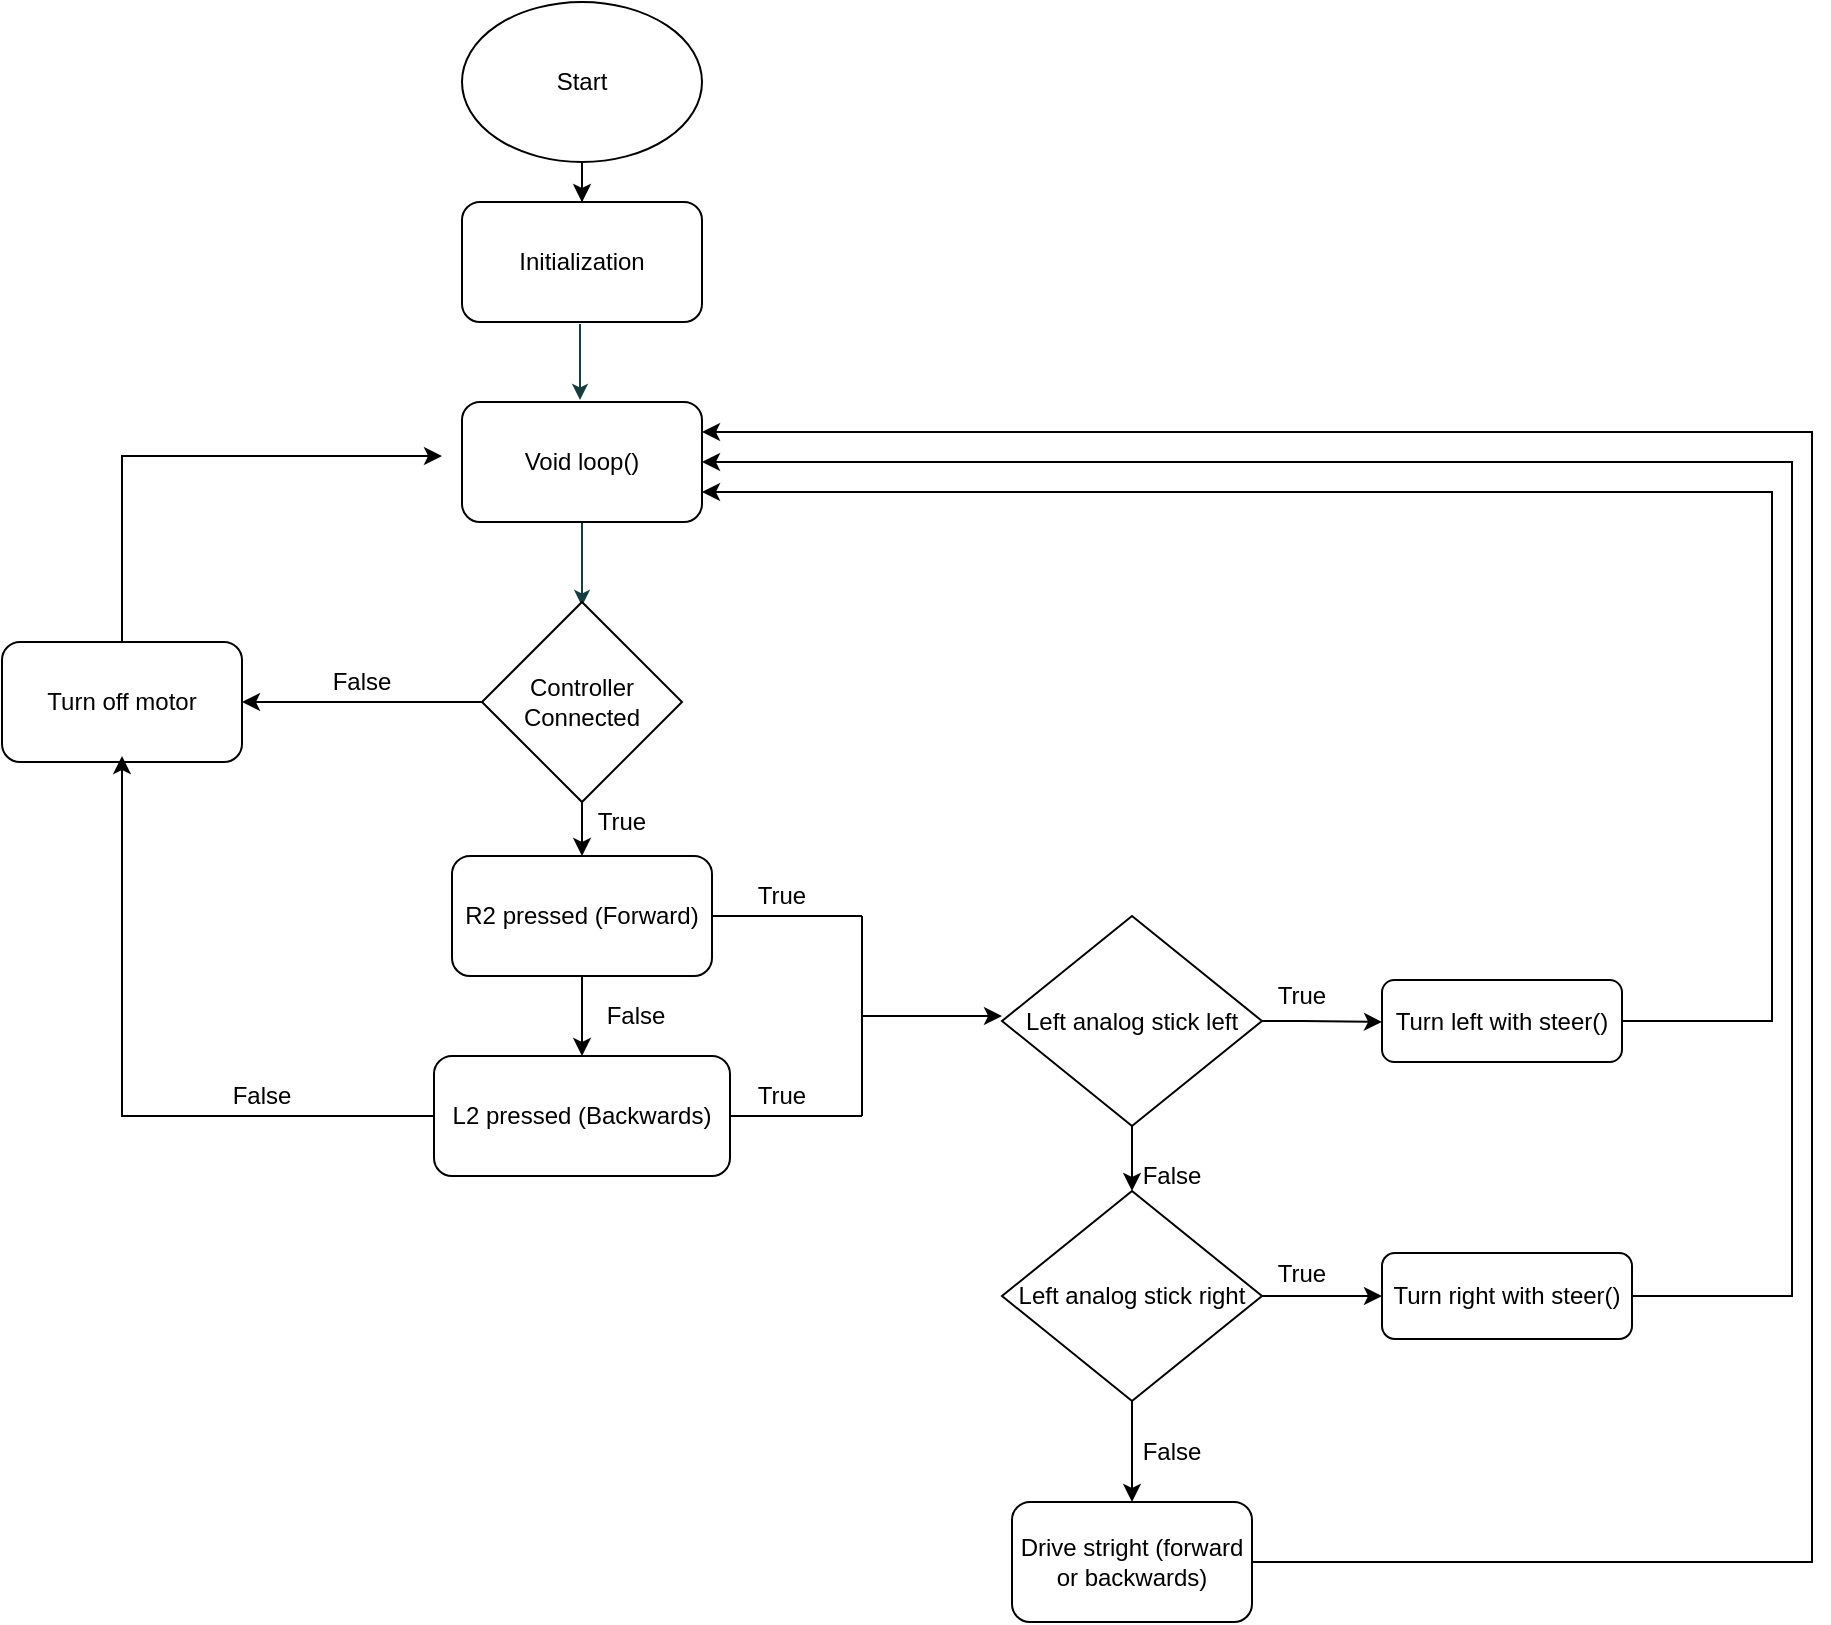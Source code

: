 <mxfile version="10.8.4" type="device"><diagram name="Page-1" id="0"><mxGraphModel dx="2244" dy="805" grid="1" gridSize="10" guides="1" tooltips="1" connect="1" arrows="1" fold="1" page="1" pageScale="1" pageWidth="850" pageHeight="1100" math="0" shadow="0"><root><mxCell id="0"/><mxCell id="1" parent="0"/><mxCell id="9" parent="1" vertex="1"><mxGeometry x="299" y="493" as="geometry"/></mxCell><mxCell id="16" parent="1" vertex="1"><mxGeometry x="192" y="260" as="geometry"/></mxCell><mxCell id="19" style="vsdxID=65;edgeStyle=none;startArrow=none;endArrow=classic;startSize=3;endSize=5;strokeColor=#163e41;spacingTop=0;spacingBottom=0;spacingLeft=0;spacingRight=0;verticalAlign=middle;html=1;labelBackgroundColor=#ffffff;rounded=0;exitX=0.5;exitY=1;exitDx=0;exitDy=0;exitPerimeter=0;" parent="1" edge="1"><mxGeometry relative="1" as="geometry"><mxPoint x="7" as="offset"/><Array as="points"/><mxPoint x="235" y="490" as="sourcePoint"/><mxPoint x="235" y="532" as="targetPoint"/></mxGeometry></mxCell><mxCell id="20" style="vsdxID=60;edgeStyle=none;startArrow=none;endArrow=classic;startSize=3;endSize=5;strokeColor=#163e41;spacingTop=0;spacingBottom=0;spacingLeft=0;spacingRight=0;verticalAlign=middle;html=1;labelBackgroundColor=#ffffff;rounded=0;exitX=0.5;exitY=1;exitDx=0;exitDy=0;exitPerimeter=0;" parent="1" edge="1"><mxGeometry relative="1" as="geometry"><mxPoint x="7" as="offset"/><Array as="points"/><mxPoint x="234" y="391" as="sourcePoint"/><mxPoint x="234" y="429" as="targetPoint"/></mxGeometry></mxCell><mxCell id="HkzMH1L0Gz9Sz7K1I_zF-27" style="vsdxID=60;edgeStyle=none;startArrow=none;endArrow=classic;startSize=3;endSize=5;strokeColor=#163e41;spacingTop=0;spacingBottom=0;spacingLeft=0;spacingRight=0;verticalAlign=middle;html=1;labelBackgroundColor=#ffffff;rounded=0;exitX=0.5;exitY=1;exitDx=0;exitDy=0;exitPerimeter=0;" edge="1" parent="1"><mxGeometry relative="1" as="geometry"><mxPoint x="7" as="offset"/><Array as="points"/><mxPoint x="235" y="291" as="sourcePoint"/><mxPoint x="235" y="330" as="targetPoint"/></mxGeometry></mxCell><mxCell id="HkzMH1L0Gz9Sz7K1I_zF-40" value="" style="edgeStyle=orthogonalEdgeStyle;rounded=0;orthogonalLoop=1;jettySize=auto;html=1;" edge="1" parent="1" source="HkzMH1L0Gz9Sz7K1I_zF-30" target="HkzMH1L0Gz9Sz7K1I_zF-31"><mxGeometry relative="1" as="geometry"/></mxCell><mxCell id="HkzMH1L0Gz9Sz7K1I_zF-30" value="&lt;div&gt;Start&lt;/div&gt;" style="ellipse;whiteSpace=wrap;html=1;" vertex="1" parent="1"><mxGeometry x="175" y="230" width="120" height="80" as="geometry"/></mxCell><mxCell id="HkzMH1L0Gz9Sz7K1I_zF-31" value="&lt;div&gt;Initialization&lt;/div&gt;" style="rounded=1;whiteSpace=wrap;html=1;" vertex="1" parent="1"><mxGeometry x="175" y="330" width="120" height="60" as="geometry"/></mxCell><mxCell id="HkzMH1L0Gz9Sz7K1I_zF-32" value="Void loop()" style="rounded=1;whiteSpace=wrap;html=1;" vertex="1" parent="1"><mxGeometry x="175" y="430" width="120" height="60" as="geometry"/></mxCell><mxCell id="HkzMH1L0Gz9Sz7K1I_zF-42" style="edgeStyle=orthogonalEdgeStyle;rounded=0;orthogonalLoop=1;jettySize=auto;html=1;entryX=0.5;entryY=0;entryDx=0;entryDy=0;" edge="1" parent="1" source="HkzMH1L0Gz9Sz7K1I_zF-33" target="HkzMH1L0Gz9Sz7K1I_zF-41"><mxGeometry relative="1" as="geometry"/></mxCell><mxCell id="HkzMH1L0Gz9Sz7K1I_zF-64" style="edgeStyle=orthogonalEdgeStyle;rounded=0;orthogonalLoop=1;jettySize=auto;html=1;entryX=1;entryY=0.5;entryDx=0;entryDy=0;entryPerimeter=0;" edge="1" parent="1" source="HkzMH1L0Gz9Sz7K1I_zF-33" target="HkzMH1L0Gz9Sz7K1I_zF-37"><mxGeometry relative="1" as="geometry"><mxPoint x="75" y="580" as="targetPoint"/></mxGeometry></mxCell><mxCell id="HkzMH1L0Gz9Sz7K1I_zF-33" value="Controller Connected" style="rhombus;whiteSpace=wrap;html=1;" vertex="1" parent="1"><mxGeometry x="185" y="530" width="100" height="100" as="geometry"/></mxCell><mxCell id="HkzMH1L0Gz9Sz7K1I_zF-36" value="&lt;div&gt;True&lt;/div&gt;" style="text;html=1;strokeColor=none;fillColor=none;align=center;verticalAlign=middle;whiteSpace=wrap;rounded=0;" vertex="1" parent="1"><mxGeometry x="235" y="630" width="40" height="20" as="geometry"/></mxCell><mxCell id="HkzMH1L0Gz9Sz7K1I_zF-57" style="edgeStyle=orthogonalEdgeStyle;rounded=0;orthogonalLoop=1;jettySize=auto;html=1;" edge="1" parent="1" source="HkzMH1L0Gz9Sz7K1I_zF-37"><mxGeometry relative="1" as="geometry"><mxPoint x="165" y="457" as="targetPoint"/><Array as="points"><mxPoint x="5" y="457"/><mxPoint x="165" y="457"/></Array></mxGeometry></mxCell><mxCell id="HkzMH1L0Gz9Sz7K1I_zF-37" value="Turn off motor" style="rounded=1;whiteSpace=wrap;html=1;" vertex="1" parent="1"><mxGeometry x="-55" y="550" width="120" height="60" as="geometry"/></mxCell><mxCell id="HkzMH1L0Gz9Sz7K1I_zF-48" style="edgeStyle=orthogonalEdgeStyle;rounded=0;orthogonalLoop=1;jettySize=auto;html=1;" edge="1" parent="1" source="HkzMH1L0Gz9Sz7K1I_zF-41"><mxGeometry relative="1" as="geometry"><mxPoint x="235" y="757" as="targetPoint"/><Array as="points"><mxPoint x="235" y="757"/><mxPoint x="235" y="757"/></Array></mxGeometry></mxCell><mxCell id="HkzMH1L0Gz9Sz7K1I_zF-41" value="R2 pressed (Forward)" style="rounded=1;whiteSpace=wrap;html=1;" vertex="1" parent="1"><mxGeometry x="170" y="657" width="130" height="60" as="geometry"/></mxCell><mxCell id="HkzMH1L0Gz9Sz7K1I_zF-56" style="edgeStyle=orthogonalEdgeStyle;rounded=0;orthogonalLoop=1;jettySize=auto;html=1;entryX=0.5;entryY=0.95;entryDx=0;entryDy=0;entryPerimeter=0;" edge="1" parent="1" source="HkzMH1L0Gz9Sz7K1I_zF-43" target="HkzMH1L0Gz9Sz7K1I_zF-37"><mxGeometry relative="1" as="geometry"><mxPoint x="5" y="617" as="targetPoint"/><Array as="points"><mxPoint x="5" y="787"/></Array></mxGeometry></mxCell><mxCell id="HkzMH1L0Gz9Sz7K1I_zF-43" value="&lt;div&gt;L2 pressed (Backwards)&lt;/div&gt;" style="rounded=1;whiteSpace=wrap;html=1;" vertex="1" parent="1"><mxGeometry x="161" y="757" width="148" height="60" as="geometry"/></mxCell><mxCell id="HkzMH1L0Gz9Sz7K1I_zF-53" value="&lt;div&gt;False&lt;/div&gt;" style="text;html=1;strokeColor=none;fillColor=none;align=center;verticalAlign=middle;whiteSpace=wrap;rounded=0;" vertex="1" parent="1"><mxGeometry x="105" y="560" width="40" height="20" as="geometry"/></mxCell><mxCell id="HkzMH1L0Gz9Sz7K1I_zF-54" value="&lt;div&gt;False&lt;/div&gt;" style="text;html=1;strokeColor=none;fillColor=none;align=center;verticalAlign=middle;whiteSpace=wrap;rounded=0;" vertex="1" parent="1"><mxGeometry x="242" y="727" width="40" height="20" as="geometry"/></mxCell><mxCell id="HkzMH1L0Gz9Sz7K1I_zF-60" value="&lt;div&gt;False&lt;/div&gt;" style="text;html=1;strokeColor=none;fillColor=none;align=center;verticalAlign=middle;whiteSpace=wrap;rounded=0;" vertex="1" parent="1"><mxGeometry x="55" y="767" width="40" height="20" as="geometry"/></mxCell><mxCell id="HkzMH1L0Gz9Sz7K1I_zF-65" value="&lt;div&gt;True&lt;/div&gt;" style="text;html=1;strokeColor=none;fillColor=none;align=center;verticalAlign=middle;whiteSpace=wrap;rounded=0;" vertex="1" parent="1"><mxGeometry x="315" y="667" width="40" height="20" as="geometry"/></mxCell><mxCell id="HkzMH1L0Gz9Sz7K1I_zF-66" value="&lt;div&gt;True&lt;/div&gt;" style="text;html=1;strokeColor=none;fillColor=none;align=center;verticalAlign=middle;whiteSpace=wrap;rounded=0;" vertex="1" parent="1"><mxGeometry x="315" y="767" width="40" height="20" as="geometry"/></mxCell><mxCell id="HkzMH1L0Gz9Sz7K1I_zF-69" value="" style="endArrow=none;html=1;exitX=1;exitY=0.5;exitDx=0;exitDy=0;" edge="1" parent="1" source="HkzMH1L0Gz9Sz7K1I_zF-41"><mxGeometry width="50" height="50" relative="1" as="geometry"><mxPoint x="-45" y="897" as="sourcePoint"/><mxPoint x="375" y="687" as="targetPoint"/><Array as="points"><mxPoint x="335" y="687"/></Array></mxGeometry></mxCell><mxCell id="HkzMH1L0Gz9Sz7K1I_zF-70" value="" style="endArrow=none;html=1;exitX=1;exitY=0.5;exitDx=0;exitDy=0;" edge="1" parent="1" source="HkzMH1L0Gz9Sz7K1I_zF-43"><mxGeometry width="50" height="50" relative="1" as="geometry"><mxPoint x="310" y="697" as="sourcePoint"/><mxPoint x="375" y="787" as="targetPoint"/><Array as="points"><mxPoint x="335" y="787"/></Array></mxGeometry></mxCell><mxCell id="HkzMH1L0Gz9Sz7K1I_zF-71" value="" style="endArrow=none;html=1;" edge="1" parent="1"><mxGeometry width="50" height="50" relative="1" as="geometry"><mxPoint x="375" y="687" as="sourcePoint"/><mxPoint x="375" y="787" as="targetPoint"/><Array as="points"><mxPoint x="375" y="737"/></Array></mxGeometry></mxCell><mxCell id="HkzMH1L0Gz9Sz7K1I_zF-72" value="" style="endArrow=classic;html=1;" edge="1" parent="1"><mxGeometry width="50" height="50" relative="1" as="geometry"><mxPoint x="375" y="737" as="sourcePoint"/><mxPoint x="445" y="737" as="targetPoint"/></mxGeometry></mxCell><mxCell id="HkzMH1L0Gz9Sz7K1I_zF-74" style="edgeStyle=orthogonalEdgeStyle;rounded=0;orthogonalLoop=1;jettySize=auto;html=1;entryX=0.5;entryY=0;entryDx=0;entryDy=0;" edge="1" parent="1" source="HkzMH1L0Gz9Sz7K1I_zF-73" target="HkzMH1L0Gz9Sz7K1I_zF-75"><mxGeometry relative="1" as="geometry"><mxPoint x="510" y="857" as="targetPoint"/></mxGeometry></mxCell><mxCell id="HkzMH1L0Gz9Sz7K1I_zF-78" style="edgeStyle=orthogonalEdgeStyle;rounded=0;orthogonalLoop=1;jettySize=auto;html=1;" edge="1" parent="1" source="HkzMH1L0Gz9Sz7K1I_zF-73"><mxGeometry relative="1" as="geometry"><mxPoint x="635" y="740" as="targetPoint"/><Array as="points"><mxPoint x="595" y="740"/><mxPoint x="595" y="740"/></Array></mxGeometry></mxCell><mxCell id="HkzMH1L0Gz9Sz7K1I_zF-73" value="Left analog stick left" style="rhombus;whiteSpace=wrap;html=1;" vertex="1" parent="1"><mxGeometry x="445" y="687" width="130" height="105" as="geometry"/></mxCell><mxCell id="HkzMH1L0Gz9Sz7K1I_zF-81" style="edgeStyle=orthogonalEdgeStyle;rounded=0;orthogonalLoop=1;jettySize=auto;html=1;entryX=0;entryY=0.5;entryDx=0;entryDy=0;" edge="1" parent="1" source="HkzMH1L0Gz9Sz7K1I_zF-75" target="HkzMH1L0Gz9Sz7K1I_zF-88"><mxGeometry relative="1" as="geometry"><mxPoint x="635" y="900" as="targetPoint"/><Array as="points"/></mxGeometry></mxCell><mxCell id="HkzMH1L0Gz9Sz7K1I_zF-84" style="edgeStyle=orthogonalEdgeStyle;rounded=0;orthogonalLoop=1;jettySize=auto;html=1;entryX=0.5;entryY=0;entryDx=0;entryDy=0;" edge="1" parent="1" source="HkzMH1L0Gz9Sz7K1I_zF-75" target="HkzMH1L0Gz9Sz7K1I_zF-89"><mxGeometry relative="1" as="geometry"><mxPoint x="510" y="970" as="targetPoint"/></mxGeometry></mxCell><mxCell id="HkzMH1L0Gz9Sz7K1I_zF-75" value="Left analog stick right" style="rhombus;whiteSpace=wrap;html=1;" vertex="1" parent="1"><mxGeometry x="445" y="824.5" width="130" height="105" as="geometry"/></mxCell><mxCell id="HkzMH1L0Gz9Sz7K1I_zF-76" value="&lt;div&gt;False&lt;/div&gt;" style="text;html=1;strokeColor=none;fillColor=none;align=center;verticalAlign=middle;whiteSpace=wrap;rounded=0;" vertex="1" parent="1"><mxGeometry x="510" y="807" width="40" height="20" as="geometry"/></mxCell><mxCell id="HkzMH1L0Gz9Sz7K1I_zF-79" value="&lt;div&gt;True&lt;/div&gt;" style="text;html=1;strokeColor=none;fillColor=none;align=center;verticalAlign=middle;whiteSpace=wrap;rounded=0;" vertex="1" parent="1"><mxGeometry x="575" y="717" width="40" height="20" as="geometry"/></mxCell><mxCell id="HkzMH1L0Gz9Sz7K1I_zF-82" value="&lt;div&gt;True&lt;/div&gt;" style="text;html=1;strokeColor=none;fillColor=none;align=center;verticalAlign=middle;whiteSpace=wrap;rounded=0;" vertex="1" parent="1"><mxGeometry x="575" y="855.5" width="40" height="20" as="geometry"/></mxCell><mxCell id="HkzMH1L0Gz9Sz7K1I_zF-85" value="&lt;div&gt;False&lt;/div&gt;" style="text;html=1;strokeColor=none;fillColor=none;align=center;verticalAlign=middle;whiteSpace=wrap;rounded=0;" vertex="1" parent="1"><mxGeometry x="510" y="945" width="40" height="20" as="geometry"/></mxCell><mxCell id="HkzMH1L0Gz9Sz7K1I_zF-95" style="edgeStyle=orthogonalEdgeStyle;rounded=0;orthogonalLoop=1;jettySize=auto;html=1;entryX=1;entryY=0.75;entryDx=0;entryDy=0;" edge="1" parent="1" source="HkzMH1L0Gz9Sz7K1I_zF-87" target="HkzMH1L0Gz9Sz7K1I_zF-32"><mxGeometry relative="1" as="geometry"><mxPoint x="310" y="470" as="targetPoint"/><Array as="points"><mxPoint x="830" y="740"/><mxPoint x="830" y="475"/></Array></mxGeometry></mxCell><mxCell id="HkzMH1L0Gz9Sz7K1I_zF-87" value="Turn left with steer()" style="rounded=1;whiteSpace=wrap;html=1;" vertex="1" parent="1"><mxGeometry x="635" y="719" width="120" height="41" as="geometry"/></mxCell><mxCell id="HkzMH1L0Gz9Sz7K1I_zF-96" style="edgeStyle=orthogonalEdgeStyle;rounded=0;orthogonalLoop=1;jettySize=auto;html=1;entryX=1;entryY=0.5;entryDx=0;entryDy=0;" edge="1" parent="1" source="HkzMH1L0Gz9Sz7K1I_zF-88" target="HkzMH1L0Gz9Sz7K1I_zF-32"><mxGeometry relative="1" as="geometry"><mxPoint x="320" y="460" as="targetPoint"/><Array as="points"><mxPoint x="840" y="877"/><mxPoint x="840" y="460"/></Array></mxGeometry></mxCell><mxCell id="HkzMH1L0Gz9Sz7K1I_zF-88" value="&lt;div&gt;Turn right with steer()&lt;/div&gt;" style="rounded=1;whiteSpace=wrap;html=1;" vertex="1" parent="1"><mxGeometry x="635" y="855.5" width="125" height="43" as="geometry"/></mxCell><mxCell id="HkzMH1L0Gz9Sz7K1I_zF-99" style="edgeStyle=orthogonalEdgeStyle;rounded=0;orthogonalLoop=1;jettySize=auto;html=1;entryX=1;entryY=0.25;entryDx=0;entryDy=0;" edge="1" parent="1" source="HkzMH1L0Gz9Sz7K1I_zF-89" target="HkzMH1L0Gz9Sz7K1I_zF-32"><mxGeometry relative="1" as="geometry"><mxPoint x="650" y="440" as="targetPoint"/><Array as="points"><mxPoint x="850" y="1010"/><mxPoint x="850" y="445"/></Array></mxGeometry></mxCell><mxCell id="HkzMH1L0Gz9Sz7K1I_zF-89" value="&lt;div&gt;Drive stright (forward&lt;/div&gt;&lt;div&gt;or backwards)&lt;/div&gt;" style="rounded=1;whiteSpace=wrap;html=1;" vertex="1" parent="1"><mxGeometry x="450" y="980" width="120" height="60" as="geometry"/></mxCell></root></mxGraphModel></diagram></mxfile>